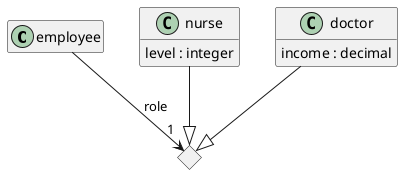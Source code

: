 @startuml
hide <<Method>> circle
hide <<Response>> circle
hide <<Parameter>> circle
hide empty methods
hide empty fields
set namespaceSeparator none

class "employee" {
}

class "nurse" {
  level : integer
}

class "doctor" {
  income : decimal
}

diamond anon1

"employee" -->"1" "anon1" : "role"

"doctor" --|> "anon1"

"nurse" --|> "anon1"

@enduml